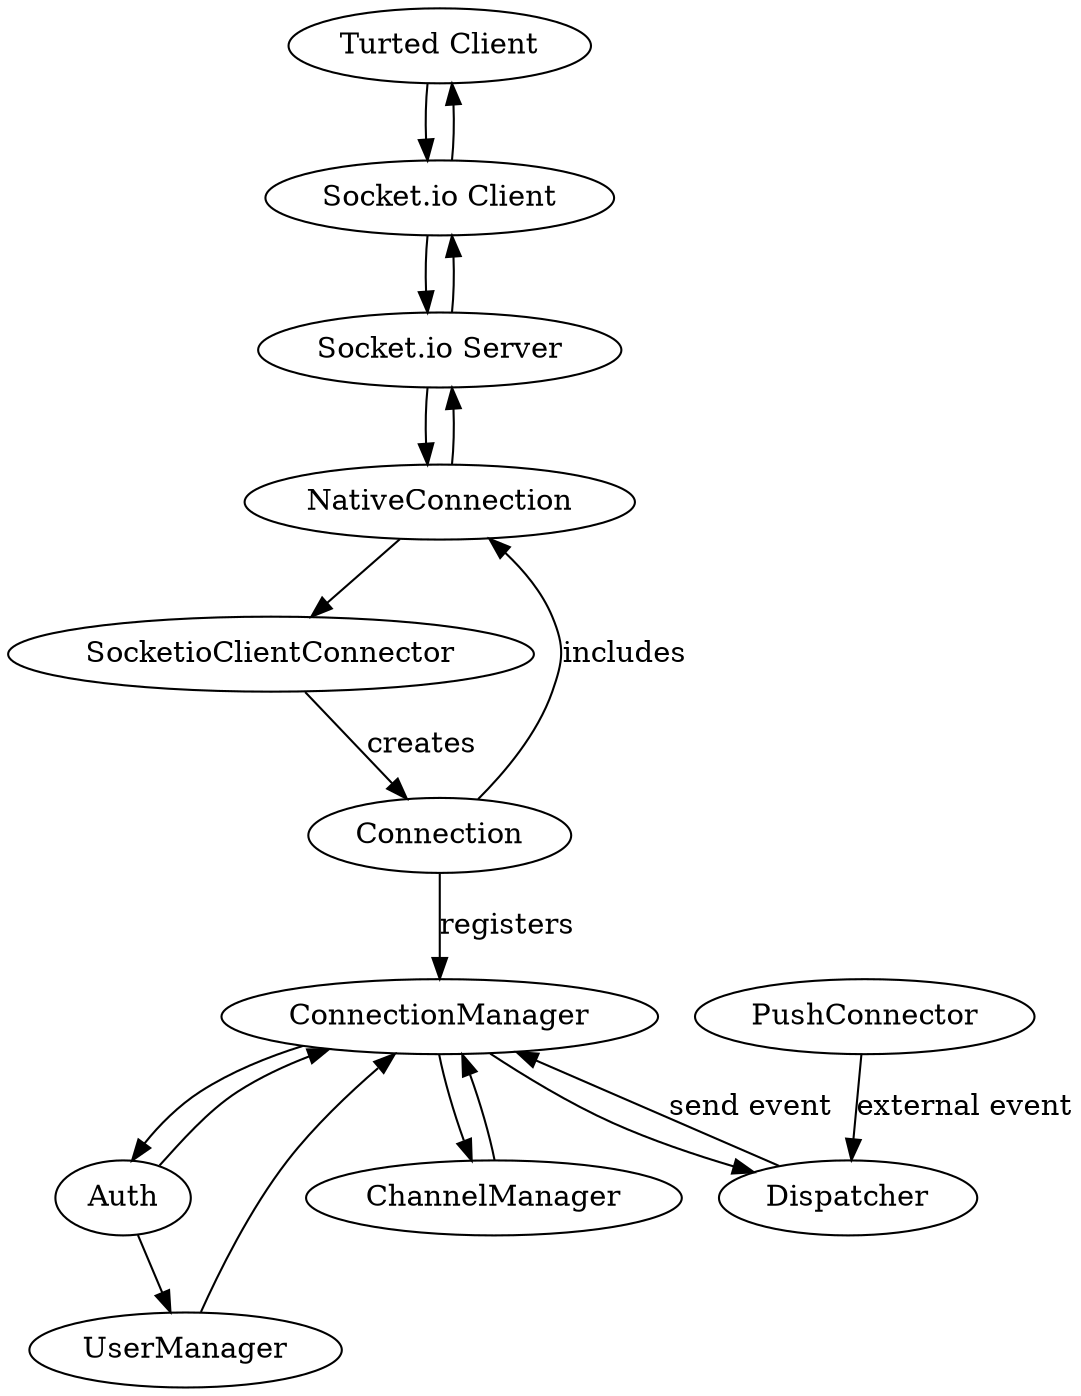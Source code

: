 digraph Objects {

	"Turted Client" -> "Socket.io Client"
	"Socket.io Client"->"Turted Client"
	"Socket.io Client" -> "Socket.io Server"
	"Socket.io Server"->"Socket.io Client" 
	"Socket.io Server" -> NativeConnection
	NativeConnection -> "Socket.io Server"

	NativeConnection -> SocketioClientConnector
	SocketioClientConnector	-> Connection [label="creates"]
	Connection -> ConnectionManager [label="registers"]

	Connection -> NativeConnection [label="includes"]

	ConnectionManager -> Auth ->UserManager
	ConnectionManager -> ChannelManager
	Auth -> ConnectionManager

	ConnectionManager ->Dispatcher
	UserManager ->ConnectionManager
	ChannelManager ->ConnectionManager

	PushConnector -> Dispatcher [label="external event"]
	#FileTailConnector -> Dispatcher
	#RedisPubSubConnector -> Dispatcher	
	#RabbitMQConnector -> Dispatcher

	Dispatcher -> ConnectionManager [label="send event"]
}